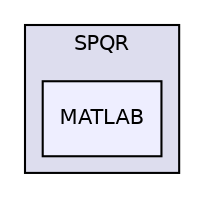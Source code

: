 digraph "libs/SuiteSparse/SPQR/MATLAB" {
  compound=true
  node [ fontsize="10", fontname="Helvetica"];
  edge [ labelfontsize="10", labelfontname="Helvetica"];
  subgraph clusterdir_efe2ac6361686a257678b46eee7692bd {
    graph [ bgcolor="#ddddee", pencolor="black", label="SPQR" fontname="Helvetica", fontsize="10", URL="dir_efe2ac6361686a257678b46eee7692bd.html"]
  dir_f9c4a58dd6256f9b8d77d26b3e9f4538 [shape=box, label="MATLAB", style="filled", fillcolor="#eeeeff", pencolor="black", URL="dir_f9c4a58dd6256f9b8d77d26b3e9f4538.html"];
  }
}
